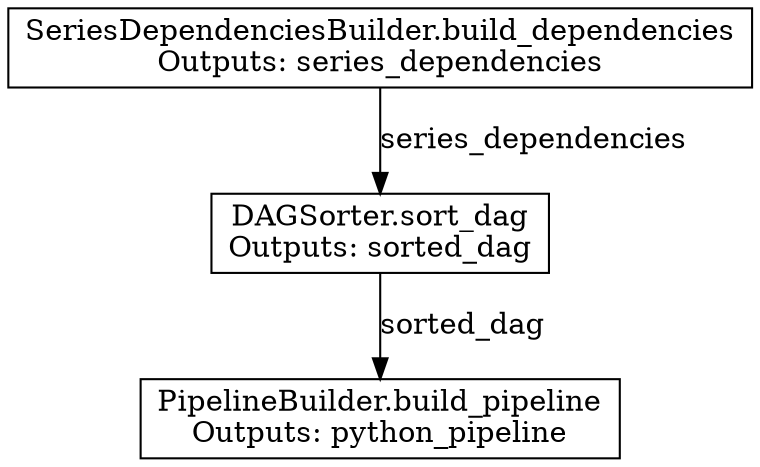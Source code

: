 // pipeline_building
digraph {
	node [shape=box]
	"SeriesDependenciesBuilder.build_dependencies" [label="SeriesDependenciesBuilder.build_dependencies
Outputs: series_dependencies"]
	"DAGSorter.sort_dag" [label="DAGSorter.sort_dag
Outputs: sorted_dag"]
	"PipelineBuilder.build_pipeline" [label="PipelineBuilder.build_pipeline
Outputs: python_pipeline"]
	"SeriesDependenciesBuilder.build_dependencies" -> "DAGSorter.sort_dag" [label=series_dependencies]
	"DAGSorter.sort_dag" -> "PipelineBuilder.build_pipeline" [label=sorted_dag]
}
